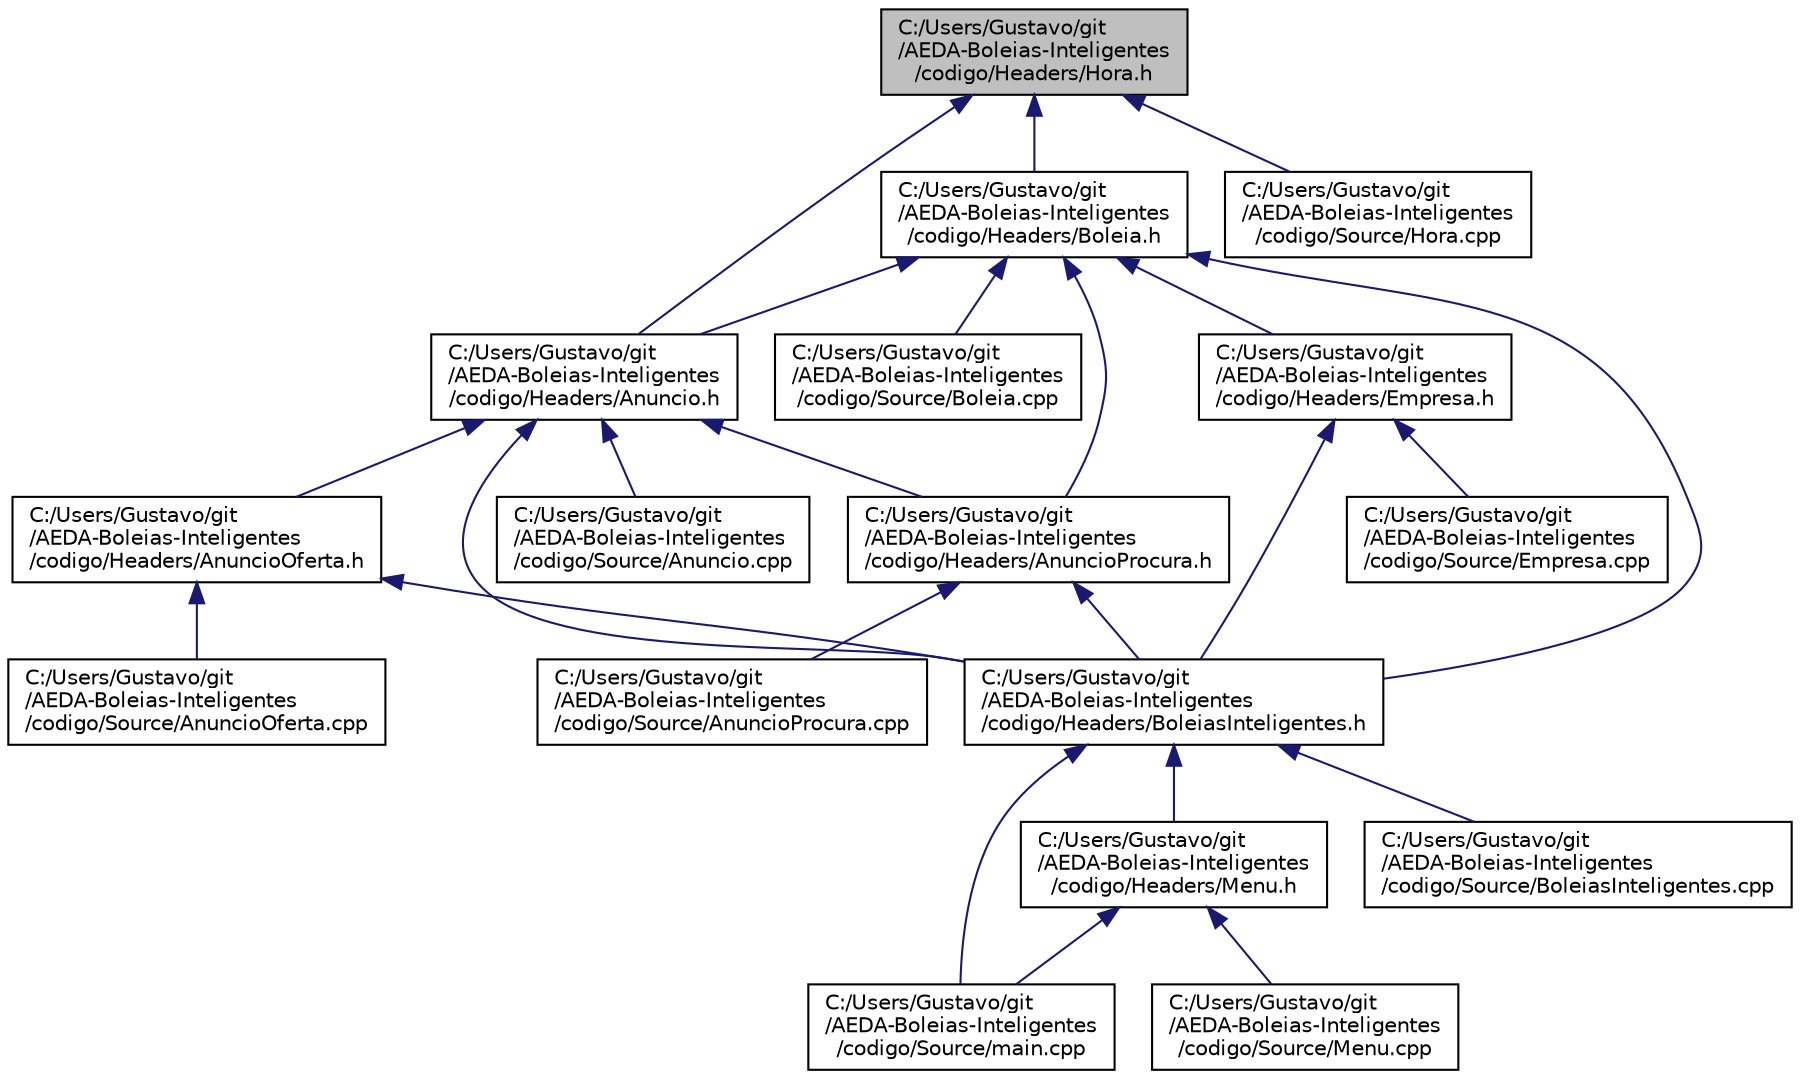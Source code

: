 digraph "C:/Users/Gustavo/git/AEDA-Boleias-Inteligentes/codigo/Headers/Hora.h"
{
  edge [fontname="Helvetica",fontsize="10",labelfontname="Helvetica",labelfontsize="10"];
  node [fontname="Helvetica",fontsize="10",shape=record];
  Node1 [label="C:/Users/Gustavo/git\l/AEDA-Boleias-Inteligentes\l/codigo/Headers/Hora.h",height=0.2,width=0.4,color="black", fillcolor="grey75", style="filled", fontcolor="black"];
  Node1 -> Node2 [dir="back",color="midnightblue",fontsize="10",style="solid",fontname="Helvetica"];
  Node2 [label="C:/Users/Gustavo/git\l/AEDA-Boleias-Inteligentes\l/codigo/Headers/Boleia.h",height=0.2,width=0.4,color="black", fillcolor="white", style="filled",URL="$_boleia_8h.html"];
  Node2 -> Node3 [dir="back",color="midnightblue",fontsize="10",style="solid",fontname="Helvetica"];
  Node3 [label="C:/Users/Gustavo/git\l/AEDA-Boleias-Inteligentes\l/codigo/Headers/Anuncio.h",height=0.2,width=0.4,color="black", fillcolor="white", style="filled",URL="$_anuncio_8h.html"];
  Node3 -> Node4 [dir="back",color="midnightblue",fontsize="10",style="solid",fontname="Helvetica"];
  Node4 [label="C:/Users/Gustavo/git\l/AEDA-Boleias-Inteligentes\l/codigo/Headers/AnuncioOferta.h",height=0.2,width=0.4,color="black", fillcolor="white", style="filled",URL="$_anuncio_oferta_8h.html"];
  Node4 -> Node5 [dir="back",color="midnightblue",fontsize="10",style="solid",fontname="Helvetica"];
  Node5 [label="C:/Users/Gustavo/git\l/AEDA-Boleias-Inteligentes\l/codigo/Headers/BoleiasInteligentes.h",height=0.2,width=0.4,color="black", fillcolor="white", style="filled",URL="$_boleias_inteligentes_8h.html"];
  Node5 -> Node6 [dir="back",color="midnightblue",fontsize="10",style="solid",fontname="Helvetica"];
  Node6 [label="C:/Users/Gustavo/git\l/AEDA-Boleias-Inteligentes\l/codigo/Headers/Menu.h",height=0.2,width=0.4,color="black", fillcolor="white", style="filled",URL="$_menu_8h.html"];
  Node6 -> Node7 [dir="back",color="midnightblue",fontsize="10",style="solid",fontname="Helvetica"];
  Node7 [label="C:/Users/Gustavo/git\l/AEDA-Boleias-Inteligentes\l/codigo/Source/main.cpp",height=0.2,width=0.4,color="black", fillcolor="white", style="filled",URL="$main_8cpp.html"];
  Node6 -> Node8 [dir="back",color="midnightblue",fontsize="10",style="solid",fontname="Helvetica"];
  Node8 [label="C:/Users/Gustavo/git\l/AEDA-Boleias-Inteligentes\l/codigo/Source/Menu.cpp",height=0.2,width=0.4,color="black", fillcolor="white", style="filled",URL="$_menu_8cpp.html"];
  Node5 -> Node9 [dir="back",color="midnightblue",fontsize="10",style="solid",fontname="Helvetica"];
  Node9 [label="C:/Users/Gustavo/git\l/AEDA-Boleias-Inteligentes\l/codigo/Source/BoleiasInteligentes.cpp",height=0.2,width=0.4,color="black", fillcolor="white", style="filled",URL="$_boleias_inteligentes_8cpp.html"];
  Node5 -> Node7 [dir="back",color="midnightblue",fontsize="10",style="solid",fontname="Helvetica"];
  Node4 -> Node10 [dir="back",color="midnightblue",fontsize="10",style="solid",fontname="Helvetica"];
  Node10 [label="C:/Users/Gustavo/git\l/AEDA-Boleias-Inteligentes\l/codigo/Source/AnuncioOferta.cpp",height=0.2,width=0.4,color="black", fillcolor="white", style="filled",URL="$_anuncio_oferta_8cpp.html"];
  Node3 -> Node11 [dir="back",color="midnightblue",fontsize="10",style="solid",fontname="Helvetica"];
  Node11 [label="C:/Users/Gustavo/git\l/AEDA-Boleias-Inteligentes\l/codigo/Headers/AnuncioProcura.h",height=0.2,width=0.4,color="black", fillcolor="white", style="filled",URL="$_anuncio_procura_8h.html"];
  Node11 -> Node5 [dir="back",color="midnightblue",fontsize="10",style="solid",fontname="Helvetica"];
  Node11 -> Node12 [dir="back",color="midnightblue",fontsize="10",style="solid",fontname="Helvetica"];
  Node12 [label="C:/Users/Gustavo/git\l/AEDA-Boleias-Inteligentes\l/codigo/Source/AnuncioProcura.cpp",height=0.2,width=0.4,color="black", fillcolor="white", style="filled",URL="$_anuncio_procura_8cpp.html"];
  Node3 -> Node5 [dir="back",color="midnightblue",fontsize="10",style="solid",fontname="Helvetica"];
  Node3 -> Node13 [dir="back",color="midnightblue",fontsize="10",style="solid",fontname="Helvetica"];
  Node13 [label="C:/Users/Gustavo/git\l/AEDA-Boleias-Inteligentes\l/codigo/Source/Anuncio.cpp",height=0.2,width=0.4,color="black", fillcolor="white", style="filled",URL="$_anuncio_8cpp.html"];
  Node2 -> Node11 [dir="back",color="midnightblue",fontsize="10",style="solid",fontname="Helvetica"];
  Node2 -> Node5 [dir="back",color="midnightblue",fontsize="10",style="solid",fontname="Helvetica"];
  Node2 -> Node14 [dir="back",color="midnightblue",fontsize="10",style="solid",fontname="Helvetica"];
  Node14 [label="C:/Users/Gustavo/git\l/AEDA-Boleias-Inteligentes\l/codigo/Headers/Empresa.h",height=0.2,width=0.4,color="black", fillcolor="white", style="filled",URL="$_empresa_8h.html"];
  Node14 -> Node5 [dir="back",color="midnightblue",fontsize="10",style="solid",fontname="Helvetica"];
  Node14 -> Node15 [dir="back",color="midnightblue",fontsize="10",style="solid",fontname="Helvetica"];
  Node15 [label="C:/Users/Gustavo/git\l/AEDA-Boleias-Inteligentes\l/codigo/Source/Empresa.cpp",height=0.2,width=0.4,color="black", fillcolor="white", style="filled",URL="$_empresa_8cpp.html"];
  Node2 -> Node16 [dir="back",color="midnightblue",fontsize="10",style="solid",fontname="Helvetica"];
  Node16 [label="C:/Users/Gustavo/git\l/AEDA-Boleias-Inteligentes\l/codigo/Source/Boleia.cpp",height=0.2,width=0.4,color="black", fillcolor="white", style="filled",URL="$_boleia_8cpp.html"];
  Node1 -> Node3 [dir="back",color="midnightblue",fontsize="10",style="solid",fontname="Helvetica"];
  Node1 -> Node17 [dir="back",color="midnightblue",fontsize="10",style="solid",fontname="Helvetica"];
  Node17 [label="C:/Users/Gustavo/git\l/AEDA-Boleias-Inteligentes\l/codigo/Source/Hora.cpp",height=0.2,width=0.4,color="black", fillcolor="white", style="filled",URL="$_hora_8cpp.html"];
}
